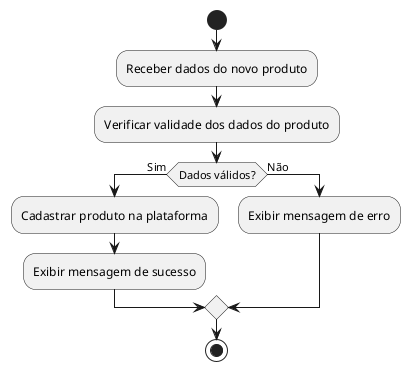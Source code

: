 @startuml
start

:Receber dados do novo produto;
:Verificar validade dos dados do produto;
if (Dados válidos?) then (Sim)
  :Cadastrar produto na plataforma;
  :Exibir mensagem de sucesso;
else (Não)
  :Exibir mensagem de erro;
endif

stop
@enduml
